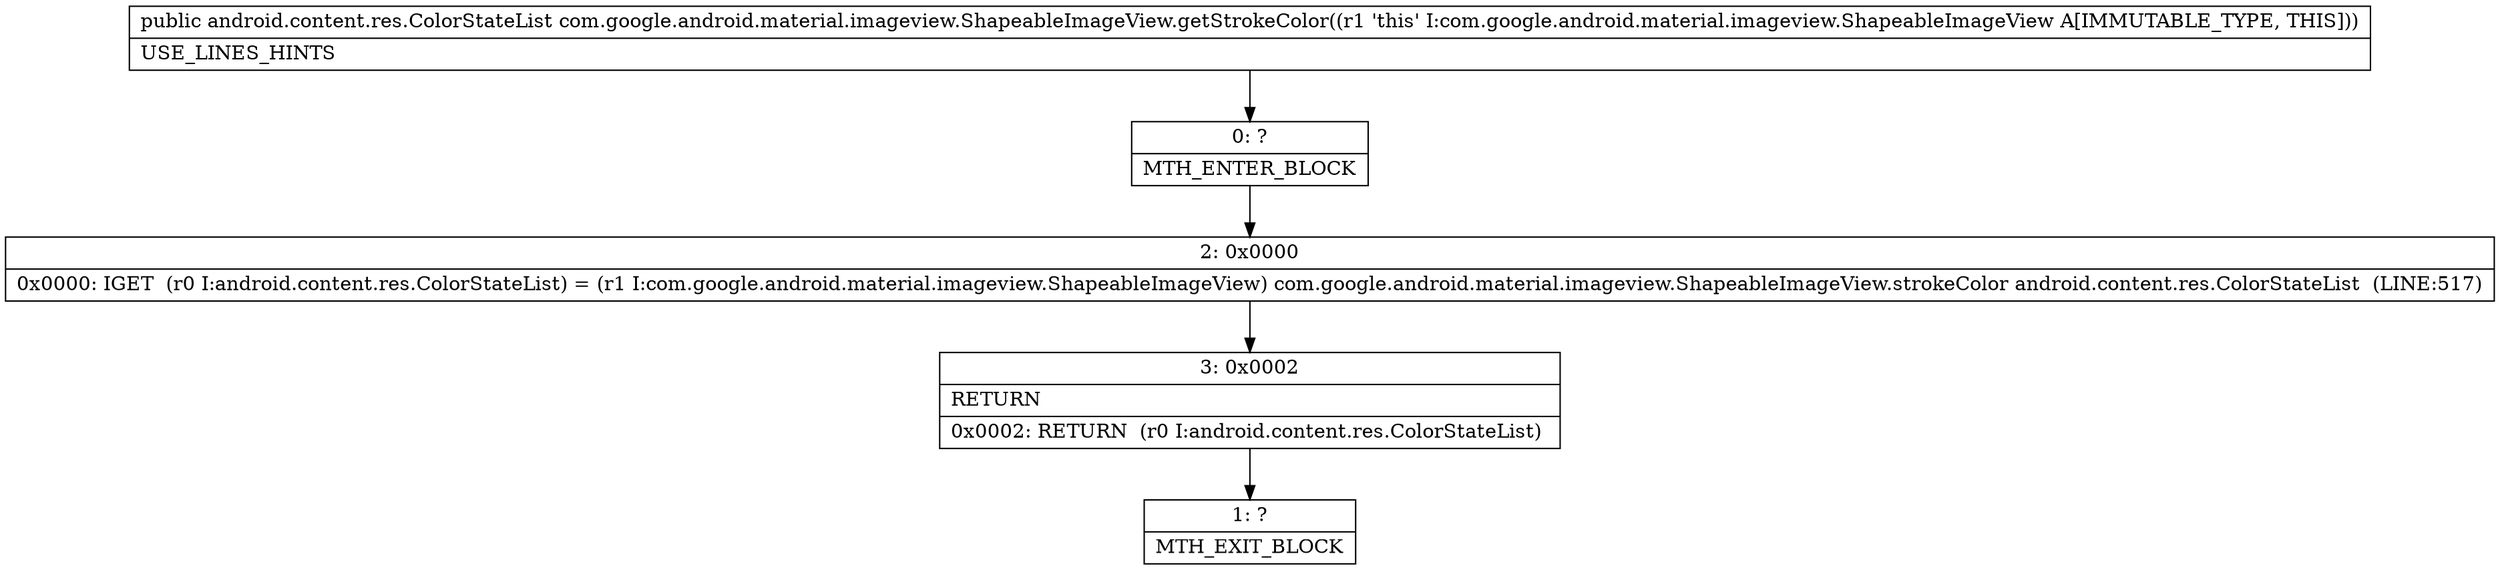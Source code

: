 digraph "CFG forcom.google.android.material.imageview.ShapeableImageView.getStrokeColor()Landroid\/content\/res\/ColorStateList;" {
Node_0 [shape=record,label="{0\:\ ?|MTH_ENTER_BLOCK\l}"];
Node_2 [shape=record,label="{2\:\ 0x0000|0x0000: IGET  (r0 I:android.content.res.ColorStateList) = (r1 I:com.google.android.material.imageview.ShapeableImageView) com.google.android.material.imageview.ShapeableImageView.strokeColor android.content.res.ColorStateList  (LINE:517)\l}"];
Node_3 [shape=record,label="{3\:\ 0x0002|RETURN\l|0x0002: RETURN  (r0 I:android.content.res.ColorStateList) \l}"];
Node_1 [shape=record,label="{1\:\ ?|MTH_EXIT_BLOCK\l}"];
MethodNode[shape=record,label="{public android.content.res.ColorStateList com.google.android.material.imageview.ShapeableImageView.getStrokeColor((r1 'this' I:com.google.android.material.imageview.ShapeableImageView A[IMMUTABLE_TYPE, THIS]))  | USE_LINES_HINTS\l}"];
MethodNode -> Node_0;Node_0 -> Node_2;
Node_2 -> Node_3;
Node_3 -> Node_1;
}

